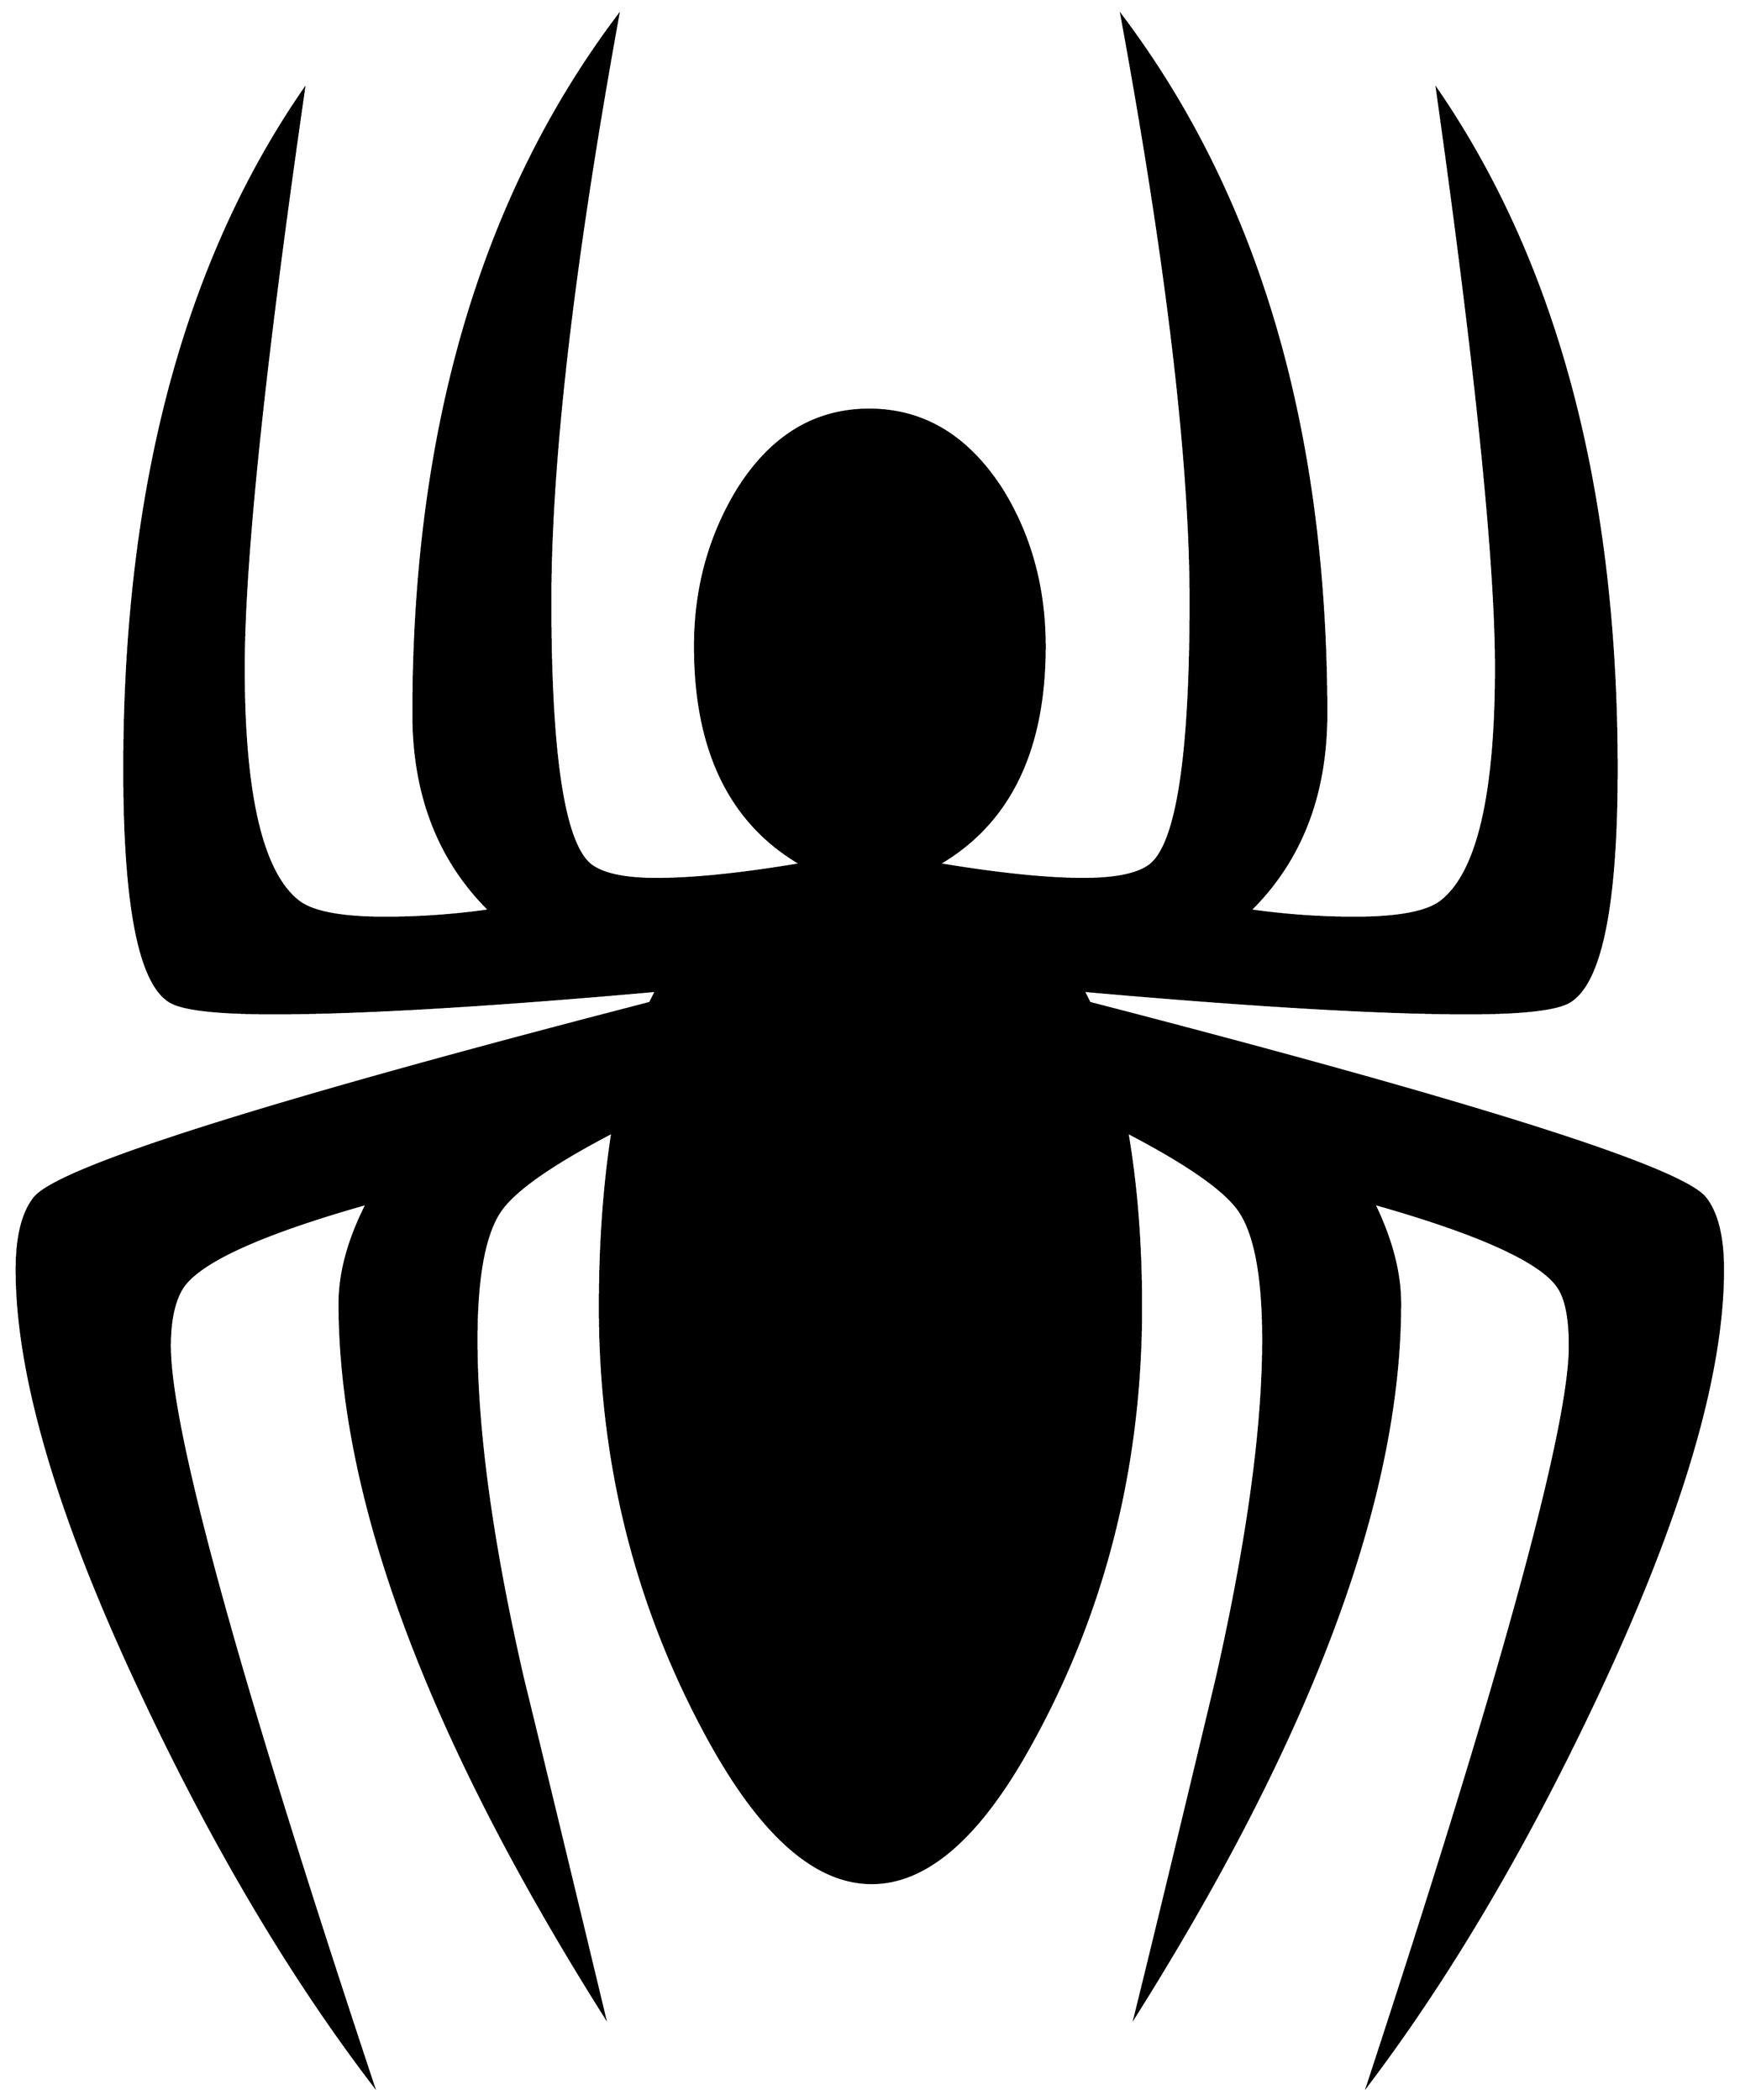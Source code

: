 


\begin{tikzpicture}[y=0.80pt, x=0.80pt, yscale=-1.0, xscale=1.0, inner sep=0pt, outer sep=0pt]
\begin{scope}[shift={(100.0,1723.0)},nonzero rule]
  \path[draw=.,fill=.,line width=1.600pt] (1705.0,-424.0) ..
    controls (1705.0,-340.0) and (1671.667,-227.0) ..
    (1605.0,-85.0) .. controls (1548.333,35.667) and (1487.333,139.333)
    .. (1422.0,226.0) .. controls (1529.333,-101.333) and
    (1583.0,-297.667) .. (1583.0,-363.0) .. controls
    (1583.0,-383.667) and (1580.333,-398.667) .. (1575.0,-408.0) ..
    controls (1563.0,-429.333) and (1513.333,-452.333) ..
    (1426.0,-477.0) .. controls (1440.0,-448.333) and
    (1447.0,-421.667) .. (1447.0,-397.0) .. controls
    (1447.0,-242.333) and (1376.667,-53.0) .. (1236.0,171.0) ..
    controls (1250.667,111.667) and (1272.333,22.0) .. (1301.0,-98.0)
    .. controls (1325.667,-207.333) and (1338.0,-297.333) ..
    (1338.0,-368.0) .. controls (1338.0,-418.0) and
    (1331.667,-452.333) .. (1319.0,-471.0) .. controls
    (1307.667,-487.667) and (1277.667,-508.667) .. (1229.0,-534.0) ..
    controls (1236.333,-491.333) and (1240.0,-444.667) ..
    (1240.0,-394.0) .. controls (1240.0,-267.333) and
    (1210.667,-151.0) .. (1152.0,-45.0) .. controls (1111.333,29.0)
    and (1069.0,66.0) .. (1025.0,66.0) .. controls (981.0,66.0)
    and (938.333,29.0) .. (897.0,-45.0) .. controls (837.667,-151.667)
    and (808.0,-268.0) .. (808.0,-394.0) .. controls
    (808.0,-444.667) and (811.333,-491.333) .. (818.0,-534.0) ..
    controls (769.333,-508.667) and (739.333,-487.667) .. (728.0,-471.0)
    .. controls (715.333,-452.333) and (709.0,-418.0) ..
    (709.0,-368.0) .. controls (709.0,-295.333) and (721.333,-205.333)
    .. (746.0,-98.0) .. controls (760.667,-38.0) and (782.333,51.667)
    .. (811.0,171.0) .. controls (670.333,-52.333) and
    (600.0,-241.667) .. (600.0,-397.0) .. controls (600.0,-421.667)
    and (607.333,-448.333) .. (622.0,-477.0) .. controls
    (534.667,-452.333) and (485.0,-429.333) .. (473.0,-408.0) ..
    controls (467.0,-397.333) and (464.0,-382.333) .. (464.0,-363.0)
    .. controls (464.0,-295.667) and (518.0,-99.333) ..
    (626.0,226.0) .. controls (560.0,139.333) and (498.667,35.667) ..
    (442.0,-85.0) .. controls (375.333,-226.333) and (342.0,-339.333)
    .. (342.0,-424.0) .. controls (342.0,-450.0) and
    (346.667,-469.0) .. (356.0,-481.0) .. controls (374.667,-505.0)
    and (538.667,-557.0) .. (848.0,-637.0) -- (853.0,-647.0) ..
    controls (718.333,-635.0) and (616.333,-629.0) .. (547.0,-629.0)
    .. controls (503.0,-629.0) and (475.667,-632.0) ..
    (465.0,-638.0) .. controls (440.333,-652.0) and (428.0,-714.0)
    .. (428.0,-824.0) .. controls (428.0,-1046.667) and
    (475.667,-1227.333) .. (571.0,-1366.0) .. controls
    (539.0,-1144.0) and (523.0,-990.333) .. (523.0,-905.0) ..
    controls (523.0,-803.0) and (537.667,-740.667) .. (567.0,-718.0)
    .. controls (578.333,-709.333) and (601.333,-705.0) ..
    (636.0,-705.0) .. controls (664.0,-705.0) and (692.0,-707.0)
    .. (720.0,-711.0) .. controls (679.333,-751.0) and
    (659.0,-803.333) .. (659.0,-868.0) .. controls (659.0,-1094.667)
    and (713.333,-1280.333) .. (822.0,-1425.0) .. controls
    (786.0,-1226.333) and (768.0,-1070.667) .. (768.0,-958.0) ..
    controls (768.0,-831.333) and (779.333,-760.667) .. (802.0,-746.0)
    .. controls (812.0,-739.333) and (829.0,-736.0) ..
    (853.0,-736.0) .. controls (883.0,-736.0) and (921.667,-740.0)
    .. (969.0,-748.0) .. controls (912.333,-780.667) and
    (884.0,-838.667) .. (884.0,-922.0) .. controls (884.0,-968.0)
    and (895.333,-1009.667) .. (918.0,-1047.0) .. controls
    (944.667,-1089.667) and (979.667,-1111.0) .. (1023.0,-1111.0) ..
    controls (1066.333,-1111.0) and (1101.667,-1089.667) ..
    (1129.0,-1047.0) .. controls (1151.667,-1010.333) and
    (1163.0,-968.667) .. (1163.0,-922.0) .. controls
    (1163.0,-838.667) and (1134.667,-780.667) .. (1078.0,-748.0) ..
    controls (1126.0,-740.0) and (1164.667,-736.0) ..
    (1194.0,-736.0) .. controls (1218.667,-736.0) and
    (1236.0,-739.333) .. (1246.0,-746.0) .. controls
    (1268.667,-760.667) and (1280.0,-831.333) .. (1280.0,-958.0) ..
    controls (1280.0,-1069.333) and (1261.667,-1225.0) ..
    (1225.0,-1425.0) .. controls (1333.667,-1280.333) and
    (1388.0,-1094.667) .. (1388.0,-868.0) .. controls
    (1388.0,-803.333) and (1367.667,-751.0) .. (1327.0,-711.0) ..
    controls (1355.0,-707.0) and (1383.0,-705.0) ..
    (1411.0,-705.0) .. controls (1445.667,-705.0) and
    (1468.667,-709.333) .. (1480.0,-718.0) .. controls
    (1509.333,-740.667) and (1524.0,-803.0) .. (1524.0,-905.0) ..
    controls (1524.0,-989.667) and (1508.333,-1143.333) ..
    (1477.0,-1366.0) .. controls (1572.333,-1226.667) and
    (1620.0,-1046.0) .. (1620.0,-824.0) .. controls
    (1620.0,-714.667) and (1607.333,-652.667) .. (1582.0,-638.0) ..
    controls (1571.333,-632.0) and (1544.333,-629.0) ..
    (1501.0,-629.0) .. controls (1431.667,-629.0) and
    (1329.333,-635.0) .. (1194.0,-647.0) -- (1199.0,-637.0) ..
    controls (1508.333,-557.0) and (1672.333,-505.0) ..
    (1691.0,-481.0) .. controls (1700.333,-469.0) and
    (1705.0,-450.0) .. (1705.0,-424.0) -- cycle;
\end{scope}

\end{tikzpicture}

